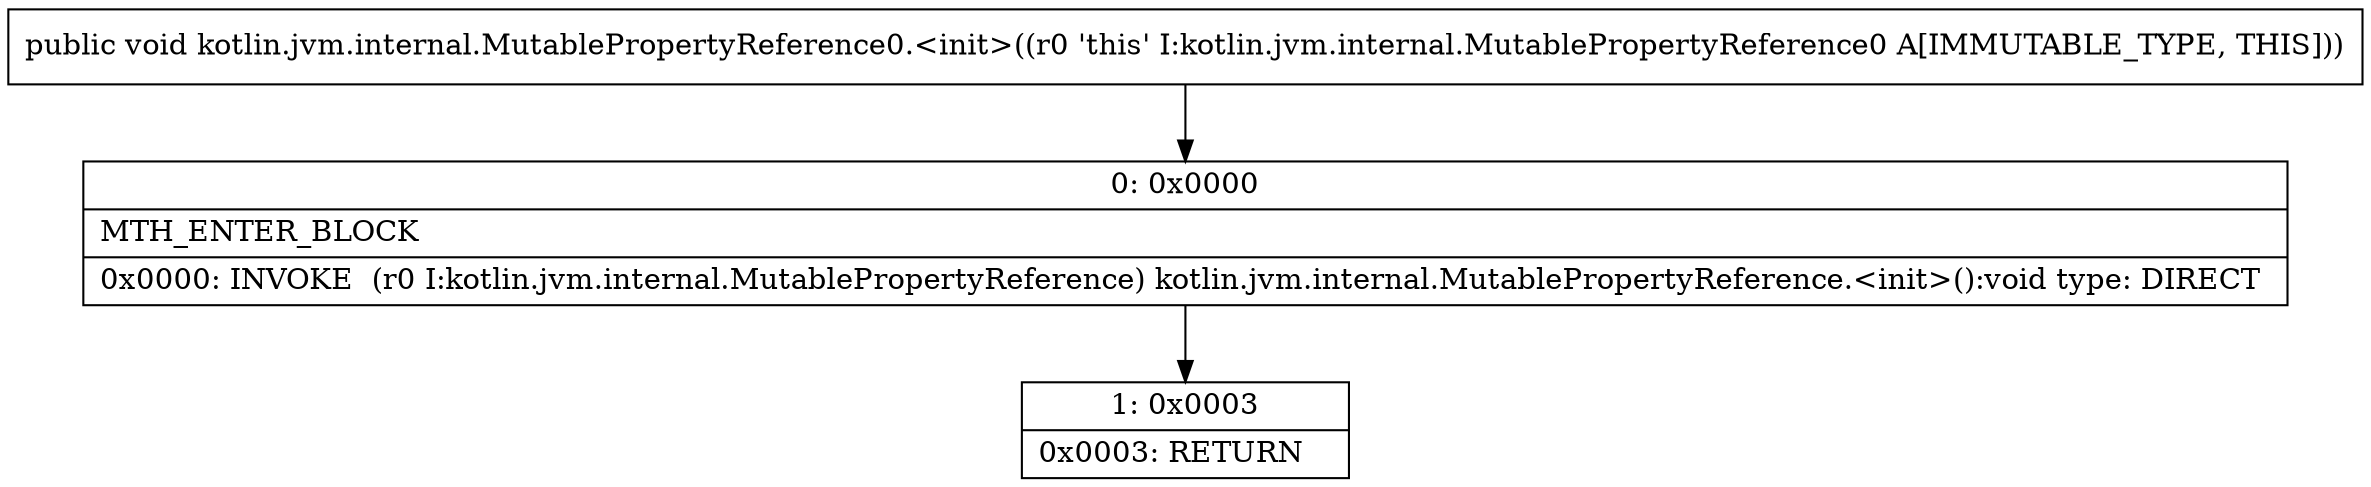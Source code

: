digraph "CFG forkotlin.jvm.internal.MutablePropertyReference0.\<init\>()V" {
Node_0 [shape=record,label="{0\:\ 0x0000|MTH_ENTER_BLOCK\l|0x0000: INVOKE  (r0 I:kotlin.jvm.internal.MutablePropertyReference) kotlin.jvm.internal.MutablePropertyReference.\<init\>():void type: DIRECT \l}"];
Node_1 [shape=record,label="{1\:\ 0x0003|0x0003: RETURN   \l}"];
MethodNode[shape=record,label="{public void kotlin.jvm.internal.MutablePropertyReference0.\<init\>((r0 'this' I:kotlin.jvm.internal.MutablePropertyReference0 A[IMMUTABLE_TYPE, THIS])) }"];
MethodNode -> Node_0;
Node_0 -> Node_1;
}

